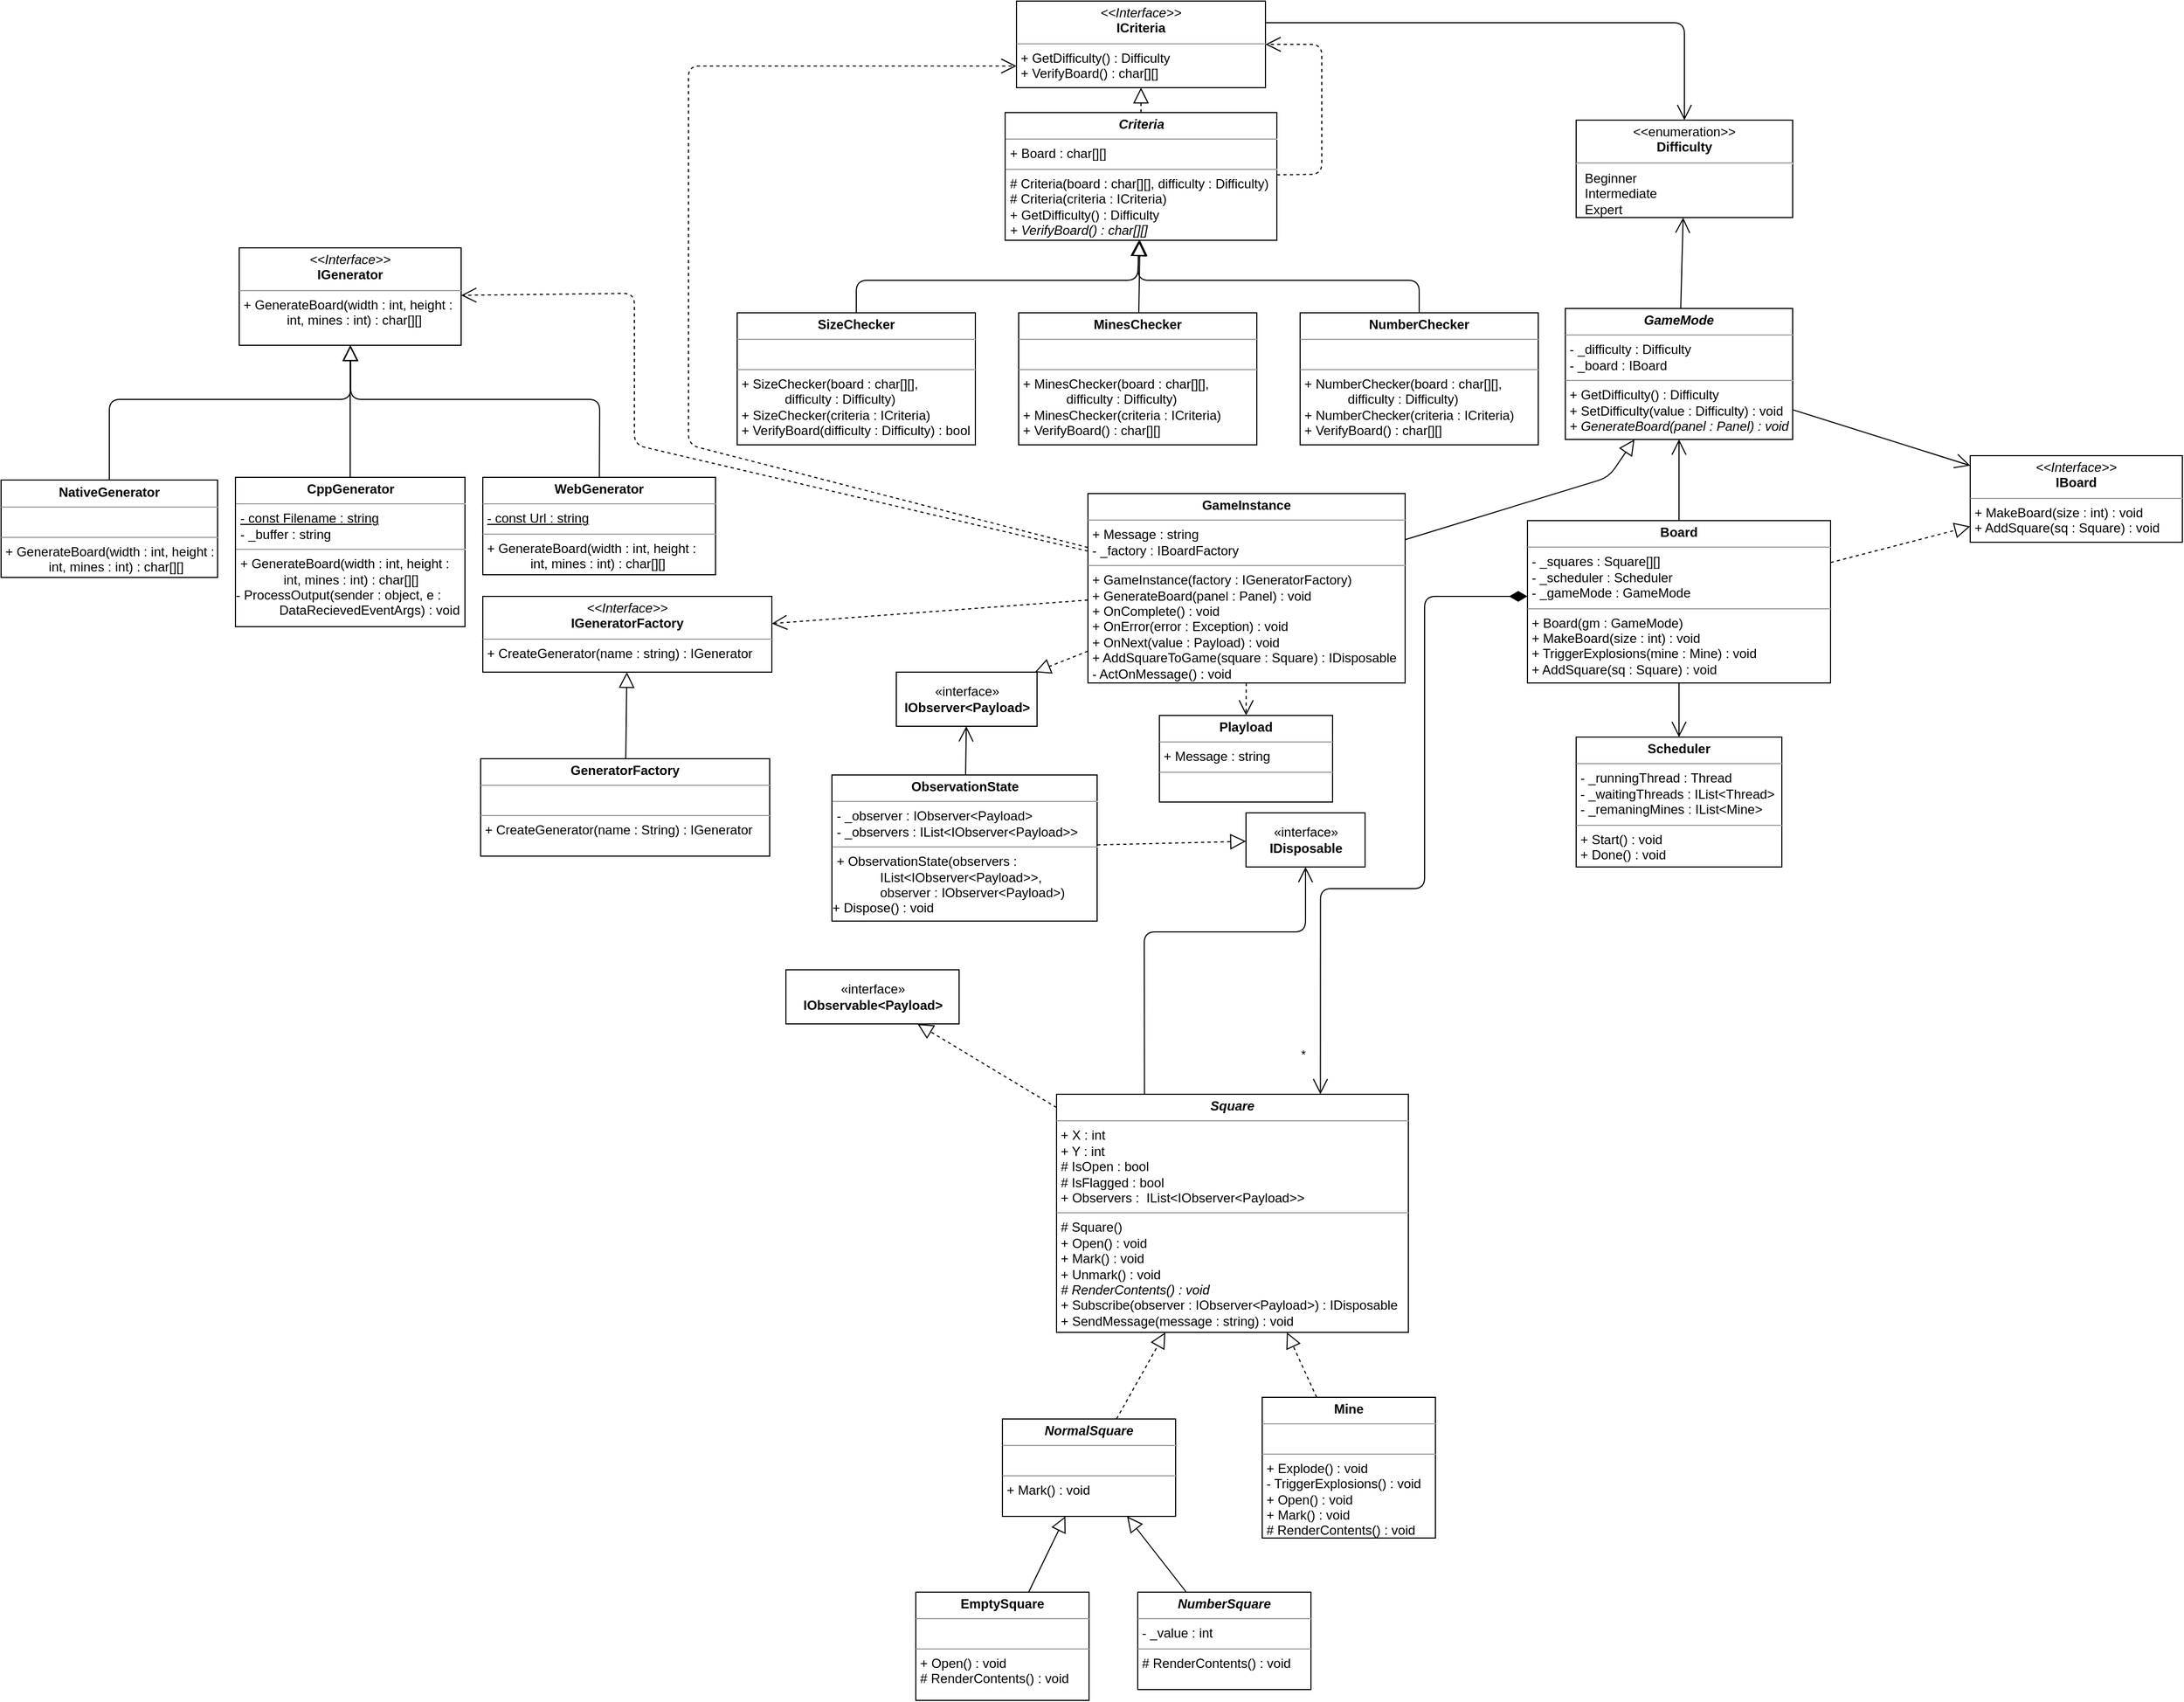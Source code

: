 <mxfile version="10.6.3" type="device"><diagram id="pnodZiI6A9-rPGKO3RXd" name="Page-1"><mxGraphModel dx="1860" dy="1650" grid="1" gridSize="10" guides="1" tooltips="1" connect="1" arrows="1" fold="1" page="1" pageScale="1" pageWidth="850" pageHeight="1100" math="0" shadow="0"><root><mxCell id="0"/><mxCell id="1" parent="0"/><mxCell id="dl6-OlrVoj3H5_6Asgak-1" value="&lt;p style=&quot;margin: 0px ; margin-top: 4px ; text-align: center&quot;&gt;&lt;b&gt;&lt;i&gt;NormalSquare&lt;/i&gt;&lt;/b&gt;&lt;/p&gt;&lt;hr size=&quot;1&quot;&gt;&lt;p style=&quot;margin: 0px ; margin-left: 4px&quot;&gt;&lt;br&gt;&lt;/p&gt;&lt;hr size=&quot;1&quot;&gt;&lt;p style=&quot;margin: 0px ; margin-left: 4px&quot;&gt;+ Mark() : void&lt;/p&gt;" style="verticalAlign=top;align=left;overflow=fill;fontSize=12;fontFamily=Helvetica;html=1;" parent="1" vertex="1"><mxGeometry x="90" y="520" width="160" height="90" as="geometry"/></mxCell><mxCell id="dl6-OlrVoj3H5_6Asgak-4" value="&lt;p style=&quot;margin: 0px ; margin-top: 4px ; text-align: center&quot;&gt;&lt;b&gt;Mine&lt;/b&gt;&lt;/p&gt;&lt;hr size=&quot;1&quot;&gt;&lt;p style=&quot;margin: 0px ; margin-left: 4px&quot;&gt;&lt;br&gt;&lt;/p&gt;&lt;hr size=&quot;1&quot;&gt;&lt;p style=&quot;margin: 0px ; margin-left: 4px&quot;&gt;+ Explode() : void&lt;/p&gt;&lt;p style=&quot;margin: 0px ; margin-left: 4px&quot;&gt;- TriggerExplosions() : void&lt;/p&gt;&lt;p style=&quot;margin: 0px ; margin-left: 4px&quot;&gt;+ Open() : void&lt;/p&gt;&lt;p style=&quot;margin: 0px ; margin-left: 4px&quot;&gt;+ Mark() : void&lt;/p&gt;&lt;p style=&quot;margin: 0px ; margin-left: 4px&quot;&gt;# RenderContents() : void&lt;/p&gt;" style="verticalAlign=top;align=left;overflow=fill;fontSize=12;fontFamily=Helvetica;html=1;" parent="1" vertex="1"><mxGeometry x="330" y="500" width="160" height="130" as="geometry"/></mxCell><mxCell id="dl6-OlrVoj3H5_6Asgak-5" value="&lt;p style=&quot;margin: 0px ; margin-top: 4px ; text-align: center&quot;&gt;&lt;b&gt;EmptySquare&lt;/b&gt;&lt;/p&gt;&lt;hr size=&quot;1&quot;&gt;&lt;p style=&quot;margin: 0px ; margin-left: 4px&quot;&gt;&lt;br&gt;&lt;/p&gt;&lt;hr size=&quot;1&quot;&gt;&lt;p style=&quot;margin: 0px ; margin-left: 4px&quot;&gt;+ Open() : void&lt;/p&gt;&lt;p style=&quot;margin: 0px ; margin-left: 4px&quot;&gt;# RenderContents() : void&lt;br&gt;&lt;/p&gt;" style="verticalAlign=top;align=left;overflow=fill;fontSize=12;fontFamily=Helvetica;html=1;" parent="1" vertex="1"><mxGeometry x="10" y="680" width="160" height="100" as="geometry"/></mxCell><mxCell id="dl6-OlrVoj3H5_6Asgak-6" value="&lt;p style=&quot;margin: 0px ; margin-top: 4px ; text-align: center&quot;&gt;&lt;b&gt;&lt;i&gt;NumberSquare&lt;/i&gt;&lt;/b&gt;&lt;/p&gt;&lt;hr size=&quot;1&quot;&gt;&lt;p style=&quot;margin: 0px ; margin-left: 4px&quot;&gt;- _value : int&lt;/p&gt;&lt;hr size=&quot;1&quot;&gt;&lt;p style=&quot;margin: 0px ; margin-left: 4px&quot;&gt;# RenderContents() : void&lt;/p&gt;" style="verticalAlign=top;align=left;overflow=fill;fontSize=12;fontFamily=Helvetica;html=1;" parent="1" vertex="1"><mxGeometry x="215" y="680" width="160" height="90" as="geometry"/></mxCell><mxCell id="dl6-OlrVoj3H5_6Asgak-30" value="" style="endArrow=block;dashed=1;endFill=0;endSize=12;html=1;" parent="1" source="dl6-OlrVoj3H5_6Asgak-1" target="Zj_N1UgXmJXCf1v0Lo5h-10" edge="1"><mxGeometry width="160" relative="1" as="geometry"><mxPoint x="150" y="340" as="sourcePoint"/><mxPoint x="269.265" y="310" as="targetPoint"/></mxGeometry></mxCell><mxCell id="dl6-OlrVoj3H5_6Asgak-32" value="" style="endArrow=block;dashed=1;endFill=0;endSize=12;html=1;" parent="1" source="dl6-OlrVoj3H5_6Asgak-4" target="Zj_N1UgXmJXCf1v0Lo5h-10" edge="1"><mxGeometry width="160" relative="1" as="geometry"><mxPoint x="590" y="330" as="sourcePoint"/><mxPoint x="321.833" y="310" as="targetPoint"/></mxGeometry></mxCell><mxCell id="dl6-OlrVoj3H5_6Asgak-33" value="" style="edgeStyle=none;html=1;endSize=12;endArrow=block;endFill=0;" parent="1" source="dl6-OlrVoj3H5_6Asgak-5" target="dl6-OlrVoj3H5_6Asgak-1" edge="1"><mxGeometry width="160" relative="1" as="geometry"><mxPoint x="110" y="640" as="sourcePoint"/><mxPoint x="270" y="640" as="targetPoint"/></mxGeometry></mxCell><mxCell id="dl6-OlrVoj3H5_6Asgak-34" value="" style="edgeStyle=none;html=1;endSize=12;endArrow=block;endFill=0;" parent="1" source="dl6-OlrVoj3H5_6Asgak-6" target="dl6-OlrVoj3H5_6Asgak-1" edge="1"><mxGeometry width="160" relative="1" as="geometry"><mxPoint x="360" y="630" as="sourcePoint"/><mxPoint x="520" y="630" as="targetPoint"/></mxGeometry></mxCell><mxCell id="dl6-OlrVoj3H5_6Asgak-48" value="&lt;p style=&quot;margin: 0px ; margin-top: 4px ; text-align: center&quot;&gt;&lt;b&gt;Board&lt;/b&gt;&lt;/p&gt;&lt;hr size=&quot;1&quot;&gt;&lt;p style=&quot;margin: 0px ; margin-left: 4px&quot;&gt;- _squares : Square[][]&lt;/p&gt;&lt;p style=&quot;margin: 0px ; margin-left: 4px&quot;&gt;- _scheduler : Scheduler&lt;/p&gt;&lt;p style=&quot;margin: 0px ; margin-left: 4px&quot;&gt;- _gameMode : GameMode&lt;/p&gt;&lt;hr size=&quot;1&quot;&gt;&lt;p style=&quot;margin: 0px ; margin-left: 4px&quot;&gt;+ Board(gm : GameMode)&lt;/p&gt;&lt;p style=&quot;margin: 0px ; margin-left: 4px&quot;&gt;+ MakeBoard(size : int) : void&lt;/p&gt;&lt;p style=&quot;margin: 0px ; margin-left: 4px&quot;&gt;+ TriggerExplosions(mine : Mine) : void&lt;/p&gt;&lt;p style=&quot;margin: 0px ; margin-left: 4px&quot;&gt;+ AddSquare(sq : Square) : void&lt;/p&gt;" style="verticalAlign=top;align=left;overflow=fill;fontSize=12;fontFamily=Helvetica;html=1;" parent="1" vertex="1"><mxGeometry x="575" y="-310" width="280" height="150" as="geometry"/></mxCell><mxCell id="dl6-OlrVoj3H5_6Asgak-49" value="*" style="endArrow=open;html=1;endSize=12;startArrow=diamondThin;startSize=14;startFill=1;edgeStyle=orthogonalEdgeStyle;align=left;verticalAlign=bottom;entryX=0.75;entryY=0;entryDx=0;entryDy=0;" parent="1" source="dl6-OlrVoj3H5_6Asgak-48" target="Zj_N1UgXmJXCf1v0Lo5h-10" edge="1"><mxGeometry x="0.915" y="-20" relative="1" as="geometry"><mxPoint x="350" y="-260" as="sourcePoint"/><mxPoint x="560" y="-120" as="targetPoint"/><mxPoint as="offset"/><Array as="points"><mxPoint x="480" y="-240"/><mxPoint x="480" y="30"/><mxPoint x="384" y="30"/></Array></mxGeometry></mxCell><mxCell id="Zj_N1UgXmJXCf1v0Lo5h-3" value="&lt;p style=&quot;margin: 0px ; margin-top: 4px ; text-align: center&quot;&gt;&lt;b&gt;GameInstance&lt;/b&gt;&lt;/p&gt;&lt;hr size=&quot;1&quot;&gt;&lt;p style=&quot;margin: 0px ; margin-left: 4px&quot;&gt;+ Message : string&lt;/p&gt;&lt;p style=&quot;margin: 0px ; margin-left: 4px&quot;&gt;- _factory : IBoardFactory&lt;/p&gt;&lt;hr size=&quot;1&quot;&gt;&lt;p style=&quot;margin: 0px ; margin-left: 4px&quot;&gt;+ GameInstance(factory : IGeneratorFactory)&lt;/p&gt;&lt;p style=&quot;margin: 0px ; margin-left: 4px&quot;&gt;+ GenerateBoard(panel : Panel) : void&lt;/p&gt;&lt;p style=&quot;margin: 0px ; margin-left: 4px&quot;&gt;+ OnComplete() : void&lt;/p&gt;&lt;p style=&quot;margin: 0px ; margin-left: 4px&quot;&gt;+ OnError(error : Exception) : void&lt;/p&gt;&lt;p style=&quot;margin: 0px ; margin-left: 4px&quot;&gt;+ OnNext(value : Payload) : void&lt;/p&gt;&lt;p style=&quot;margin: 0px ; margin-left: 4px&quot;&gt;+ AddSquareToGame(square : Square) : IDisposable&lt;/p&gt;&lt;p style=&quot;margin: 0px ; margin-left: 4px&quot;&gt;- ActOnMessage() : void&lt;/p&gt;" style="verticalAlign=top;align=left;overflow=fill;fontSize=12;fontFamily=Helvetica;html=1;" parent="1" vertex="1"><mxGeometry x="169" y="-335" width="293" height="175" as="geometry"/></mxCell><mxCell id="Zj_N1UgXmJXCf1v0Lo5h-4" value="&lt;p style=&quot;margin: 0px ; margin-top: 4px ; text-align: center&quot;&gt;&amp;lt;&amp;lt;enumeration&amp;gt;&amp;gt;&lt;br&gt;&lt;b&gt;Difficulty&lt;/b&gt;&lt;/p&gt;&lt;hr&gt;&lt;p style=&quot;margin: 0px ; margin-left: 8px ; text-align: left&quot;&gt;Beginner&lt;/p&gt;&lt;p style=&quot;margin: 0px ; margin-left: 8px ; text-align: left&quot;&gt;Intermediate&lt;/p&gt;&lt;p style=&quot;margin: 0px ; margin-left: 8px ; text-align: left&quot;&gt;Expert&lt;/p&gt;" style="shape=rect;html=1;overflow=fill;whiteSpace=wrap;" parent="1" vertex="1"><mxGeometry x="620" y="-680" width="200" height="90" as="geometry"/></mxCell><mxCell id="Zj_N1UgXmJXCf1v0Lo5h-10" value="&lt;p style=&quot;margin: 0px ; margin-top: 4px ; text-align: center&quot;&gt;&lt;b&gt;&lt;i&gt;Square&lt;/i&gt;&lt;/b&gt;&lt;/p&gt;&lt;hr size=&quot;1&quot;&gt;&lt;p style=&quot;margin: 0px ; margin-left: 4px&quot;&gt;+ X : int&lt;/p&gt;&lt;p style=&quot;margin: 0px ; margin-left: 4px&quot;&gt;+ Y : int&lt;/p&gt;&lt;p style=&quot;margin: 0px ; margin-left: 4px&quot;&gt;# IsOpen : bool&lt;br&gt;&lt;/p&gt;&lt;p style=&quot;margin: 0px ; margin-left: 4px&quot;&gt;# IsFlagged : bool&lt;/p&gt;&lt;p style=&quot;margin: 0px ; margin-left: 4px&quot;&gt;+ Observers :&amp;nbsp; IList&amp;lt;IObserver&amp;lt;Payload&amp;gt;&amp;gt;&lt;/p&gt;&lt;hr size=&quot;1&quot;&gt;&lt;p style=&quot;margin: 0px ; margin-left: 4px&quot;&gt;# Square()&lt;/p&gt;&lt;p style=&quot;margin: 0px ; margin-left: 4px&quot;&gt;+ Open() : void&lt;/p&gt;&lt;p style=&quot;margin: 0px ; margin-left: 4px&quot;&gt;+ Mark() : void&lt;/p&gt;&lt;p style=&quot;margin: 0px ; margin-left: 4px&quot;&gt;+ Unmark() : void&lt;/p&gt;&lt;p style=&quot;margin: 0px ; margin-left: 4px&quot;&gt;&lt;i&gt;# RenderContents() : void&lt;/i&gt;&lt;/p&gt;&lt;p style=&quot;margin: 0px ; margin-left: 4px&quot;&gt;+ Subscribe(observer : IObserver&amp;lt;Payload&amp;gt;) : IDisposable&lt;/p&gt;&lt;p style=&quot;margin: 0px ; margin-left: 4px&quot;&gt;+ SendMessage(message : string) : void&lt;/p&gt;" style="verticalAlign=top;align=left;overflow=fill;fontSize=12;fontFamily=Helvetica;html=1;" parent="1" vertex="1"><mxGeometry x="140" y="220" width="325" height="220" as="geometry"/></mxCell><mxCell id="Zj_N1UgXmJXCf1v0Lo5h-11" value="&lt;p style=&quot;margin: 0px ; margin-top: 4px ; text-align: center&quot;&gt;&lt;b&gt;&lt;i&gt;GameMode&lt;/i&gt;&lt;/b&gt;&lt;/p&gt;&lt;hr size=&quot;1&quot;&gt;&lt;p style=&quot;margin: 0px ; margin-left: 4px&quot;&gt;- _difficulty : Difficulty&lt;/p&gt;&lt;p style=&quot;margin: 0px ; margin-left: 4px&quot;&gt;- _board : IBoard&lt;/p&gt;&lt;hr size=&quot;1&quot;&gt;&lt;p style=&quot;margin: 0px ; margin-left: 4px&quot;&gt;+ GetDifficulty() : Difficulty&lt;/p&gt;&lt;p style=&quot;margin: 0px ; margin-left: 4px&quot;&gt;+ SetDifficulty(value : Difficulty) : void&lt;/p&gt;&lt;p style=&quot;margin: 0px ; margin-left: 4px&quot;&gt;&lt;i&gt;+ GenerateBoard(panel : Panel) : void&lt;/i&gt;&lt;/p&gt;" style="verticalAlign=top;align=left;overflow=fill;fontSize=12;fontFamily=Helvetica;html=1;" parent="1" vertex="1"><mxGeometry x="610" y="-506" width="210" height="121" as="geometry"/></mxCell><mxCell id="Zj_N1UgXmJXCf1v0Lo5h-12" value="" style="endArrow=open;endFill=1;endSize=12;html=1;" parent="1" source="Zj_N1UgXmJXCf1v0Lo5h-11" target="Zj_N1UgXmJXCf1v0Lo5h-13" edge="1"><mxGeometry width="160" relative="1" as="geometry"><mxPoint x="970" y="40" as="sourcePoint"/><mxPoint x="900" y="-400" as="targetPoint"/></mxGeometry></mxCell><mxCell id="Zj_N1UgXmJXCf1v0Lo5h-13" value="&lt;p style=&quot;margin: 0px ; margin-top: 4px ; text-align: center&quot;&gt;&lt;i&gt;&amp;lt;&amp;lt;Interface&amp;gt;&amp;gt;&lt;/i&gt;&lt;br&gt;&lt;b&gt;IBoard&lt;/b&gt;&lt;/p&gt;&lt;hr size=&quot;1&quot;&gt;&lt;p style=&quot;margin: 0px ; margin-left: 4px&quot;&gt;+ MakeBoard(size : int) : void&lt;/p&gt;&lt;p style=&quot;margin: 0px ; margin-left: 4px&quot;&gt;+ AddSquare(sq : Square) : void&lt;br&gt;&lt;/p&gt;" style="verticalAlign=top;align=left;overflow=fill;fontSize=12;fontFamily=Helvetica;html=1;" parent="1" vertex="1"><mxGeometry x="984" y="-370" width="196" height="80" as="geometry"/></mxCell><mxCell id="Zj_N1UgXmJXCf1v0Lo5h-14" value="" style="endArrow=block;dashed=1;endFill=0;endSize=12;html=1;" parent="1" source="dl6-OlrVoj3H5_6Asgak-48" target="Zj_N1UgXmJXCf1v0Lo5h-13" edge="1"><mxGeometry width="160" relative="1" as="geometry"><mxPoint x="670" y="-350" as="sourcePoint"/><mxPoint x="830" y="-350" as="targetPoint"/></mxGeometry></mxCell><mxCell id="Zj_N1UgXmJXCf1v0Lo5h-15" value="" style="endArrow=open;endFill=1;endSize=12;html=1;" parent="1" source="dl6-OlrVoj3H5_6Asgak-48" target="Zj_N1UgXmJXCf1v0Lo5h-11" edge="1"><mxGeometry width="160" relative="1" as="geometry"><mxPoint x="890" y="-350" as="sourcePoint"/><mxPoint x="1050" y="-350" as="targetPoint"/></mxGeometry></mxCell><mxCell id="Zj_N1UgXmJXCf1v0Lo5h-16" value="" style="endArrow=open;endFill=1;endSize=12;html=1;" parent="1" source="Zj_N1UgXmJXCf1v0Lo5h-11" target="Zj_N1UgXmJXCf1v0Lo5h-4" edge="1"><mxGeometry width="160" relative="1" as="geometry"><mxPoint x="260" y="-589.5" as="sourcePoint"/><mxPoint x="420" y="-589.5" as="targetPoint"/></mxGeometry></mxCell><mxCell id="Zj_N1UgXmJXCf1v0Lo5h-17" value="" style="edgeStyle=none;html=1;endSize=12;endArrow=block;endFill=0;" parent="1" source="Zj_N1UgXmJXCf1v0Lo5h-3" target="Zj_N1UgXmJXCf1v0Lo5h-11" edge="1"><mxGeometry width="160" relative="1" as="geometry"><mxPoint x="130" y="-119.5" as="sourcePoint"/><mxPoint x="290" y="-119.5" as="targetPoint"/><Array as="points"><mxPoint x="650" y="-350"/></Array></mxGeometry></mxCell><mxCell id="Zj_N1UgXmJXCf1v0Lo5h-18" value="&lt;p style=&quot;margin: 0px ; margin-top: 4px ; text-align: center&quot;&gt;&lt;b&gt;Playload&lt;/b&gt;&lt;/p&gt;&lt;hr size=&quot;1&quot;&gt;&lt;p style=&quot;margin: 0px ; margin-left: 4px&quot;&gt;+ Message : string&lt;/p&gt;&lt;hr size=&quot;1&quot;&gt;&lt;p style=&quot;margin: 0px ; margin-left: 4px&quot;&gt;&lt;br&gt;&lt;/p&gt;" style="verticalAlign=top;align=left;overflow=fill;fontSize=12;fontFamily=Helvetica;html=1;" parent="1" vertex="1"><mxGeometry x="235" y="-130" width="160" height="80" as="geometry"/></mxCell><mxCell id="Zj_N1UgXmJXCf1v0Lo5h-19" value="«interface»&lt;br&gt;&lt;b&gt;IObservable&amp;lt;Payload&amp;gt;&lt;/b&gt;" style="html=1;" parent="1" vertex="1"><mxGeometry x="-110" y="105" width="160" height="50" as="geometry"/></mxCell><mxCell id="Zj_N1UgXmJXCf1v0Lo5h-22" value="" style="endArrow=block;dashed=1;endFill=0;endSize=12;html=1;" parent="1" source="Zj_N1UgXmJXCf1v0Lo5h-10" target="Zj_N1UgXmJXCf1v0Lo5h-19" edge="1"><mxGeometry width="160" relative="1" as="geometry"><mxPoint x="-60" y="190" as="sourcePoint"/><mxPoint x="100" y="190" as="targetPoint"/></mxGeometry></mxCell><mxCell id="Zj_N1UgXmJXCf1v0Lo5h-23" value="«interface»&lt;br&gt;&lt;b&gt;IObserver&amp;lt;Payload&amp;gt;&lt;/b&gt;" style="html=1;" parent="1" vertex="1"><mxGeometry x="-8" y="-170" width="130" height="50" as="geometry"/></mxCell><mxCell id="Zj_N1UgXmJXCf1v0Lo5h-24" value="" style="endArrow=block;dashed=1;endFill=0;endSize=12;html=1;" parent="1" source="Zj_N1UgXmJXCf1v0Lo5h-3" target="Zj_N1UgXmJXCf1v0Lo5h-23" edge="1"><mxGeometry width="160" relative="1" as="geometry"><mxPoint x="290" y="-140" as="sourcePoint"/><mxPoint x="200" y="-254.5" as="targetPoint"/></mxGeometry></mxCell><mxCell id="Zj_N1UgXmJXCf1v0Lo5h-25" value="Use" style="endArrow=open;endSize=12;dashed=1;html=1;textOpacity=0;" parent="1" source="Zj_N1UgXmJXCf1v0Lo5h-3" target="Zj_N1UgXmJXCf1v0Lo5h-18" edge="1"><mxGeometry width="160" relative="1" as="geometry"><mxPoint x="180" y="-120" as="sourcePoint"/><mxPoint x="340" y="-120" as="targetPoint"/><Array as="points"/></mxGeometry></mxCell><mxCell id="Zj_N1UgXmJXCf1v0Lo5h-26" value="«interface»&lt;br&gt;&lt;b&gt;IDisposable&lt;/b&gt;" style="html=1;" parent="1" vertex="1"><mxGeometry x="315" y="-40" width="110" height="50" as="geometry"/></mxCell><mxCell id="Zj_N1UgXmJXCf1v0Lo5h-27" value="&lt;p style=&quot;margin: 0px ; margin-top: 4px ; text-align: center&quot;&gt;&lt;b&gt;ObservationState&lt;/b&gt;&lt;/p&gt;&lt;hr size=&quot;1&quot;&gt;&lt;p style=&quot;margin: 0px ; margin-left: 4px&quot;&gt;- _observer : IObserver&amp;lt;Payload&amp;gt;&lt;/p&gt;&lt;p style=&quot;margin: 0px ; margin-left: 4px&quot;&gt;- _observers : IList&amp;lt;IObserver&amp;lt;Payload&amp;gt;&amp;gt;&lt;/p&gt;&lt;hr size=&quot;1&quot;&gt;&lt;p style=&quot;margin: 0px ; margin-left: 4px&quot;&gt;+ ObservationState(observers :&amp;nbsp;&lt;/p&gt;&lt;blockquote style=&quot;margin: 0 0 0 40px ; border: none ; padding: 0px&quot;&gt;&lt;p style=&quot;margin: 0px ; margin-left: 4px&quot;&gt;IList&amp;lt;IObserver&amp;lt;Payload&amp;gt;&amp;gt;,&amp;nbsp;&lt;/p&gt;&lt;p style=&quot;margin: 0px ; margin-left: 4px&quot;&gt;observer : IObserver&amp;lt;Payload&amp;gt;)&lt;/p&gt;&lt;/blockquote&gt;+ Dispose() : void&lt;br&gt;" style="verticalAlign=top;align=left;overflow=fill;fontSize=12;fontFamily=Helvetica;html=1;" parent="1" vertex="1"><mxGeometry x="-67.5" y="-75" width="245" height="135" as="geometry"/></mxCell><mxCell id="Zj_N1UgXmJXCf1v0Lo5h-28" value="" style="endArrow=block;dashed=1;endFill=0;endSize=12;html=1;" parent="1" source="Zj_N1UgXmJXCf1v0Lo5h-27" target="Zj_N1UgXmJXCf1v0Lo5h-26" edge="1"><mxGeometry width="160" relative="1" as="geometry"><mxPoint x="220" y="30" as="sourcePoint"/><mxPoint x="380" y="30" as="targetPoint"/></mxGeometry></mxCell><mxCell id="Zj_N1UgXmJXCf1v0Lo5h-30" value="" style="endArrow=open;endFill=1;endSize=12;html=1;" parent="1" source="Zj_N1UgXmJXCf1v0Lo5h-27" target="Zj_N1UgXmJXCf1v0Lo5h-23" edge="1"><mxGeometry width="160" relative="1" as="geometry"><mxPoint x="40" y="-150" as="sourcePoint"/><mxPoint x="200" y="-150" as="targetPoint"/></mxGeometry></mxCell><mxCell id="Zj_N1UgXmJXCf1v0Lo5h-32" value="&lt;p style=&quot;margin: 0px ; margin-top: 4px ; text-align: center&quot;&gt;&lt;b&gt;Scheduler&lt;/b&gt;&lt;/p&gt;&lt;hr size=&quot;1&quot;&gt;&lt;p style=&quot;margin: 0px ; margin-left: 4px&quot;&gt;- _runningThread : Thread&lt;/p&gt;&lt;p style=&quot;margin: 0px ; margin-left: 4px&quot;&gt;- _waitingThreads : IList&amp;lt;Thread&amp;gt;&lt;/p&gt;&lt;p style=&quot;margin: 0px ; margin-left: 4px&quot;&gt;- _remaningMines : IList&amp;lt;Mine&amp;gt;&lt;/p&gt;&lt;hr size=&quot;1&quot;&gt;&lt;p style=&quot;margin: 0px ; margin-left: 4px&quot;&gt;+ Start() : void&lt;/p&gt;&lt;p style=&quot;margin: 0px ; margin-left: 4px&quot;&gt;+ Done() : void&lt;/p&gt;" style="verticalAlign=top;align=left;overflow=fill;fontSize=12;fontFamily=Helvetica;html=1;" parent="1" vertex="1"><mxGeometry x="620" y="-110" width="190" height="120" as="geometry"/></mxCell><mxCell id="Zj_N1UgXmJXCf1v0Lo5h-36" value="" style="endArrow=open;endFill=1;endSize=12;html=1;" parent="1" source="dl6-OlrVoj3H5_6Asgak-48" target="Zj_N1UgXmJXCf1v0Lo5h-32" edge="1"><mxGeometry width="160" relative="1" as="geometry"><mxPoint x="740" y="-110" as="sourcePoint"/><mxPoint x="900" y="-110" as="targetPoint"/></mxGeometry></mxCell><mxCell id="hIwjcrPn_m_a7-lA1DSF-1" value="" style="endArrow=open;endFill=1;endSize=12;html=1;exitX=0.25;exitY=0;exitDx=0;exitDy=0;" parent="1" source="Zj_N1UgXmJXCf1v0Lo5h-10" target="Zj_N1UgXmJXCf1v0Lo5h-26" edge="1"><mxGeometry width="160" relative="1" as="geometry"><mxPoint x="200" y="190" as="sourcePoint"/><mxPoint x="340" y="90" as="targetPoint"/><Array as="points"><mxPoint x="221" y="70"/><mxPoint x="370" y="70"/></Array></mxGeometry></mxCell><mxCell id="0U5L65BVeezEL8dCvUQB-1" value="&lt;p style=&quot;margin: 0px ; margin-top: 4px ; text-align: center&quot;&gt;&lt;i&gt;&amp;lt;&amp;lt;Interface&amp;gt;&amp;gt;&lt;/i&gt;&lt;br&gt;&lt;b&gt;IGenerator&lt;/b&gt;&lt;/p&gt;&lt;hr size=&quot;1&quot;&gt;&lt;p style=&quot;margin: 0px ; margin-left: 4px&quot;&gt;+ GenerateBoard(width : int, height :&amp;nbsp;&lt;/p&gt;&lt;blockquote style=&quot;margin: 0 0 0 40px ; border: none ; padding: 0px&quot;&gt;&lt;p style=&quot;margin: 0px ; margin-left: 4px&quot;&gt;int,&amp;nbsp;&lt;span&gt;mines : int) : char[][]&lt;/span&gt;&lt;/p&gt;&lt;/blockquote&gt;" style="verticalAlign=top;align=left;overflow=fill;fontSize=12;fontFamily=Helvetica;html=1;" vertex="1" parent="1"><mxGeometry x="-615" y="-562" width="205" height="90" as="geometry"/></mxCell><mxCell id="0U5L65BVeezEL8dCvUQB-2" value="&lt;p style=&quot;margin: 0px ; margin-top: 4px ; text-align: center&quot;&gt;&lt;i&gt;&amp;lt;&amp;lt;Interface&amp;gt;&amp;gt;&lt;/i&gt;&lt;br&gt;&lt;b&gt;IGeneratorFactory&lt;/b&gt;&lt;/p&gt;&lt;hr size=&quot;1&quot;&gt;&lt;p style=&quot;margin: 0px ; margin-left: 4px&quot;&gt;+ CreateGenerator(name : string) : IGenerator&lt;/p&gt;" style="verticalAlign=top;align=left;overflow=fill;fontSize=12;fontFamily=Helvetica;html=1;" vertex="1" parent="1"><mxGeometry x="-390" y="-240" width="267" height="70" as="geometry"/></mxCell><mxCell id="0U5L65BVeezEL8dCvUQB-3" value="Use" style="endArrow=open;endSize=12;dashed=1;html=1;textOpacity=0;" edge="1" parent="1" source="Zj_N1UgXmJXCf1v0Lo5h-3" target="0U5L65BVeezEL8dCvUQB-2"><mxGeometry width="160" relative="1" as="geometry"><mxPoint x="40" y="-540" as="sourcePoint"/><mxPoint x="200" y="-540" as="targetPoint"/></mxGeometry></mxCell><mxCell id="0U5L65BVeezEL8dCvUQB-4" value="Use" style="endArrow=open;endSize=12;dashed=1;html=1;textOpacity=0;" edge="1" parent="1" source="Zj_N1UgXmJXCf1v0Lo5h-3" target="0U5L65BVeezEL8dCvUQB-1"><mxGeometry width="160" relative="1" as="geometry"><mxPoint x="-40" y="-400" as="sourcePoint"/><mxPoint x="120" y="-400" as="targetPoint"/><Array as="points"><mxPoint x="-250" y="-380"/><mxPoint x="-250" y="-520"/></Array></mxGeometry></mxCell><mxCell id="0U5L65BVeezEL8dCvUQB-5" value="&lt;p style=&quot;margin: 0px ; margin-top: 4px ; text-align: center&quot;&gt;&lt;b&gt;GeneratorFactory&lt;/b&gt;&lt;/p&gt;&lt;hr size=&quot;1&quot;&gt;&lt;p style=&quot;margin: 0px ; margin-left: 4px&quot;&gt;&lt;br&gt;&lt;/p&gt;&lt;hr size=&quot;1&quot;&gt;&lt;p style=&quot;margin: 0px ; margin-left: 4px&quot;&gt;+ CreateGenerator(name : String) : IGenerator&lt;br&gt;&lt;/p&gt;" style="verticalAlign=top;align=left;overflow=fill;fontSize=12;fontFamily=Helvetica;html=1;" vertex="1" parent="1"><mxGeometry x="-392" y="-90" width="267" height="90" as="geometry"/></mxCell><mxCell id="0U5L65BVeezEL8dCvUQB-6" value="" style="edgeStyle=none;html=1;endSize=12;endArrow=block;endFill=0;" edge="1" parent="1" source="0U5L65BVeezEL8dCvUQB-5" target="0U5L65BVeezEL8dCvUQB-2"><mxGeometry width="160" relative="1" as="geometry"><mxPoint x="-380" y="-400" as="sourcePoint"/><mxPoint x="-220" y="-400" as="targetPoint"/></mxGeometry></mxCell><mxCell id="0U5L65BVeezEL8dCvUQB-7" value="&lt;p style=&quot;margin: 0px ; margin-top: 4px ; text-align: center&quot;&gt;&lt;b&gt;NativeGenerator&lt;/b&gt;&lt;/p&gt;&lt;hr size=&quot;1&quot;&gt;&lt;p style=&quot;margin: 0px ; margin-left: 4px&quot;&gt;&lt;br&gt;&lt;/p&gt;&lt;hr size=&quot;1&quot;&gt;&lt;p style=&quot;margin: 0px ; margin-left: 4px&quot;&gt;+ GenerateBoard(width : int, height :&amp;nbsp;&lt;/p&gt;&lt;blockquote style=&quot;margin: 0 0 0 40px ; border: none ; padding: 0px&quot;&gt;&lt;p style=&quot;margin: 0px ; margin-left: 4px&quot;&gt;int, mines : int) : char[][]&lt;/p&gt;&lt;/blockquote&gt;" style="verticalAlign=top;align=left;overflow=fill;fontSize=12;fontFamily=Helvetica;html=1;" vertex="1" parent="1"><mxGeometry x="-835" y="-347.5" width="200" height="90" as="geometry"/></mxCell><mxCell id="0U5L65BVeezEL8dCvUQB-8" value="&lt;p style=&quot;margin: 0px ; margin-top: 4px ; text-align: center&quot;&gt;&lt;b&gt;CppGenerator&lt;/b&gt;&lt;/p&gt;&lt;hr size=&quot;1&quot;&gt;&lt;p style=&quot;margin: 0px ; margin-left: 4px&quot;&gt;&lt;u&gt;- const Filename : string&lt;/u&gt;&lt;/p&gt;&lt;p style=&quot;margin: 0px ; margin-left: 4px&quot;&gt;- _buffer : string&lt;/p&gt;&lt;hr size=&quot;1&quot;&gt;&lt;p style=&quot;margin: 0px ; margin-left: 4px&quot;&gt;&lt;span&gt;+ GenerateBoard(width : int, height :&lt;/span&gt;&lt;br&gt;&lt;/p&gt;&lt;p style=&quot;margin: 0px ; margin-left: 4px&quot;&gt;&lt;/p&gt;&lt;blockquote style=&quot;margin: 0 0 0 40px ; border: none ; padding: 0px&quot;&gt;&lt;p style=&quot;margin: 0px ; margin-left: 4px&quot;&gt;int, mines : int) : char[][]&lt;/p&gt;&lt;/blockquote&gt;- ProcessOutput(sender : object,&amp;nbsp;&lt;span&gt;e : &lt;br&gt;&lt;/span&gt;&lt;blockquote style=&quot;margin: 0 0 0 40px ; border: none ; padding: 0px&quot;&gt;&lt;span&gt;DataRecievedEventArgs) : void&lt;/span&gt;&lt;/blockquote&gt;&lt;p&gt;&lt;/p&gt;" style="verticalAlign=top;align=left;overflow=fill;fontSize=12;fontFamily=Helvetica;html=1;" vertex="1" parent="1"><mxGeometry x="-618.5" y="-350" width="212" height="138" as="geometry"/></mxCell><mxCell id="0U5L65BVeezEL8dCvUQB-9" value="&lt;p style=&quot;margin: 0px ; margin-top: 4px ; text-align: center&quot;&gt;&lt;b&gt;WebGenerator&lt;/b&gt;&lt;/p&gt;&lt;hr size=&quot;1&quot;&gt;&lt;p style=&quot;margin: 0px ; margin-left: 4px&quot;&gt;&lt;u&gt;- const Url : string&lt;/u&gt;&lt;/p&gt;&lt;hr size=&quot;1&quot;&gt;&lt;p style=&quot;margin: 0px ; margin-left: 4px&quot;&gt;&lt;span&gt;+ GenerateBoard(width : int, height :&lt;/span&gt;&lt;br&gt;&lt;/p&gt;&lt;p style=&quot;margin: 0px ; margin-left: 4px&quot;&gt;&lt;/p&gt;&lt;blockquote style=&quot;margin: 0 0 0 40px ; border: none ; padding: 0px&quot;&gt;&lt;p style=&quot;margin: 0px ; margin-left: 4px&quot;&gt;int, mines : int) : char[][]&lt;/p&gt;&lt;/blockquote&gt;&lt;p&gt;&lt;/p&gt;" style="verticalAlign=top;align=left;overflow=fill;fontSize=12;fontFamily=Helvetica;html=1;" vertex="1" parent="1"><mxGeometry x="-390" y="-350" width="215" height="90" as="geometry"/></mxCell><mxCell id="0U5L65BVeezEL8dCvUQB-10" value="" style="edgeStyle=none;html=1;endSize=12;endArrow=block;endFill=0;" edge="1" parent="1" source="0U5L65BVeezEL8dCvUQB-7" target="0U5L65BVeezEL8dCvUQB-1"><mxGeometry width="160" relative="1" as="geometry"><mxPoint x="-645" y="-432" as="sourcePoint"/><mxPoint x="-485" y="-432" as="targetPoint"/><Array as="points"><mxPoint x="-735" y="-422"/><mxPoint x="-512" y="-422"/></Array></mxGeometry></mxCell><mxCell id="0U5L65BVeezEL8dCvUQB-11" value="" style="edgeStyle=none;html=1;endSize=12;endArrow=block;endFill=0;" edge="1" parent="1" source="0U5L65BVeezEL8dCvUQB-9" target="0U5L65BVeezEL8dCvUQB-1"><mxGeometry width="160" relative="1" as="geometry"><mxPoint x="-445" y="-442" as="sourcePoint"/><mxPoint x="-285" y="-442" as="targetPoint"/><Array as="points"><mxPoint x="-282" y="-422"/><mxPoint x="-512" y="-422"/></Array></mxGeometry></mxCell><mxCell id="0U5L65BVeezEL8dCvUQB-12" value="" style="edgeStyle=none;html=1;endSize=12;endArrow=block;endFill=0;" edge="1" parent="1" source="0U5L65BVeezEL8dCvUQB-8" target="0U5L65BVeezEL8dCvUQB-1"><mxGeometry width="160" relative="1" as="geometry"><mxPoint x="-505" y="-402" as="sourcePoint"/><mxPoint x="-345" y="-402" as="targetPoint"/></mxGeometry></mxCell><mxCell id="0U5L65BVeezEL8dCvUQB-13" value="&lt;p style=&quot;margin: 0px ; margin-top: 4px ; text-align: center&quot;&gt;&lt;i&gt;&amp;lt;&amp;lt;Interface&amp;gt;&amp;gt;&lt;/i&gt;&lt;br&gt;&lt;b&gt;ICriteria&lt;/b&gt;&lt;/p&gt;&lt;hr size=&quot;1&quot;&gt;&lt;p style=&quot;margin: 0px ; margin-left: 4px&quot;&gt;+ GetDifficulty() : Difficulty&lt;/p&gt;&lt;p style=&quot;margin: 0px ; margin-left: 4px&quot;&gt;+ VerifyBoard() : char[][]&lt;/p&gt;" style="verticalAlign=top;align=left;overflow=fill;fontSize=12;fontFamily=Helvetica;html=1;" vertex="1" parent="1"><mxGeometry x="103" y="-790" width="230" height="80" as="geometry"/></mxCell><mxCell id="0U5L65BVeezEL8dCvUQB-14" value="&lt;p style=&quot;margin: 0px ; margin-top: 4px ; text-align: center&quot;&gt;&lt;b&gt;&lt;i&gt;Criteria&lt;/i&gt;&lt;/b&gt;&lt;/p&gt;&lt;hr size=&quot;1&quot;&gt;&lt;p style=&quot;margin: 0px ; margin-left: 4px&quot;&gt;+ Board : char[][]&lt;/p&gt;&lt;hr size=&quot;1&quot;&gt;&lt;p style=&quot;margin: 0px ; margin-left: 4px&quot;&gt;# Criteria(board : char[][], difficulty : Difficulty)&lt;/p&gt;&lt;p style=&quot;margin: 0px ; margin-left: 4px&quot;&gt;# Criteria(criteria : ICriteria)&lt;/p&gt;&lt;p style=&quot;margin: 0px ; margin-left: 4px&quot;&gt;+ GetDifficulty() : Difficulty&lt;/p&gt;&lt;p style=&quot;margin: 0px ; margin-left: 4px&quot;&gt;&lt;i&gt;+ VerifyBoard() : char[][]&lt;/i&gt;&lt;/p&gt;" style="verticalAlign=top;align=left;overflow=fill;fontSize=12;fontFamily=Helvetica;html=1;" vertex="1" parent="1"><mxGeometry x="92.5" y="-687" width="251" height="118" as="geometry"/></mxCell><mxCell id="0U5L65BVeezEL8dCvUQB-15" value="" style="endArrow=block;dashed=1;endFill=0;endSize=12;html=1;" edge="1" parent="1" source="0U5L65BVeezEL8dCvUQB-14" target="0U5L65BVeezEL8dCvUQB-13"><mxGeometry width="160" relative="1" as="geometry"><mxPoint x="310" y="-669.5" as="sourcePoint"/><mxPoint x="470" y="-669.5" as="targetPoint"/></mxGeometry></mxCell><mxCell id="0U5L65BVeezEL8dCvUQB-16" value="&lt;p style=&quot;margin: 0px ; margin-top: 4px ; text-align: center&quot;&gt;&lt;b&gt;SizeChecker&lt;/b&gt;&lt;/p&gt;&lt;hr size=&quot;1&quot;&gt;&lt;p style=&quot;margin: 0px ; margin-left: 4px&quot;&gt;&lt;br&gt;&lt;/p&gt;&lt;hr size=&quot;1&quot;&gt;&lt;p style=&quot;margin: 0px ; margin-left: 4px&quot;&gt;+ SizeChecker(board : char[][],&amp;nbsp;&lt;/p&gt;&lt;blockquote style=&quot;margin: 0 0 0 40px ; border: none ; padding: 0px&quot;&gt;&lt;p style=&quot;margin: 0px ; margin-left: 4px&quot;&gt;difficulty : Difficulty)&lt;/p&gt;&lt;/blockquote&gt;&lt;p style=&quot;margin: 0px ; margin-left: 4px&quot;&gt;+ SizeChecker(criteria : ICriteria)&lt;/p&gt;&lt;p style=&quot;margin: 0px ; margin-left: 4px&quot;&gt;+ VerifyBoard(difficulty : Difficulty) : bool&lt;br&gt;&lt;/p&gt;" style="verticalAlign=top;align=left;overflow=fill;fontSize=12;fontFamily=Helvetica;html=1;" vertex="1" parent="1"><mxGeometry x="-155" y="-502" width="220" height="122" as="geometry"/></mxCell><mxCell id="0U5L65BVeezEL8dCvUQB-17" value="&lt;p style=&quot;margin: 0px ; margin-top: 4px ; text-align: center&quot;&gt;&lt;b&gt;MinesChecker&lt;/b&gt;&lt;/p&gt;&lt;hr size=&quot;1&quot;&gt;&lt;p style=&quot;margin: 0px ; margin-left: 4px&quot;&gt;&lt;br&gt;&lt;/p&gt;&lt;hr size=&quot;1&quot;&gt;&lt;p style=&quot;margin: 0px ; margin-left: 4px&quot;&gt;+ MinesChecker(board : char[][],&lt;/p&gt;&lt;blockquote style=&quot;margin: 0 0 0 40px ; border: none ; padding: 0px&quot;&gt;&lt;p style=&quot;margin: 0px ; margin-left: 4px&quot;&gt;difficulty : Difficulty)&lt;/p&gt;&lt;/blockquote&gt;&lt;p style=&quot;margin: 0px ; margin-left: 4px&quot;&gt;+ MinesChecker(criteria : ICriteria)&lt;/p&gt;&lt;p style=&quot;margin: 0px ; margin-left: 4px&quot;&gt;+ VerifyBoard() : char[][]&lt;br&gt;&lt;/p&gt;" style="verticalAlign=top;align=left;overflow=fill;fontSize=12;fontFamily=Helvetica;html=1;" vertex="1" parent="1"><mxGeometry x="105" y="-502" width="220" height="122" as="geometry"/></mxCell><mxCell id="0U5L65BVeezEL8dCvUQB-18" value="&lt;p style=&quot;margin: 0px ; margin-top: 4px ; text-align: center&quot;&gt;&lt;b&gt;NumberChecker&lt;/b&gt;&lt;/p&gt;&lt;hr size=&quot;1&quot;&gt;&lt;p style=&quot;margin: 0px ; margin-left: 4px&quot;&gt;&lt;br&gt;&lt;/p&gt;&lt;hr size=&quot;1&quot;&gt;&lt;p style=&quot;margin: 0px ; margin-left: 4px&quot;&gt;+ NumberChecker(board : char[][],&lt;/p&gt;&lt;blockquote style=&quot;margin: 0 0 0 40px ; border: none ; padding: 0px&quot;&gt;&lt;p style=&quot;margin: 0px ; margin-left: 4px&quot;&gt;difficulty : Difficulty)&lt;/p&gt;&lt;/blockquote&gt;&lt;p style=&quot;margin: 0px ; margin-left: 4px&quot;&gt;+ NumberChecker(criteria : ICriteria)&lt;/p&gt;&lt;p style=&quot;margin: 0px ; margin-left: 4px&quot;&gt;+ VerifyBoard() : char[][]&lt;br&gt;&lt;/p&gt;" style="verticalAlign=top;align=left;overflow=fill;fontSize=12;fontFamily=Helvetica;html=1;" vertex="1" parent="1"><mxGeometry x="365" y="-502" width="220" height="122" as="geometry"/></mxCell><mxCell id="0U5L65BVeezEL8dCvUQB-19" value="" style="edgeStyle=none;html=1;endSize=12;endArrow=block;endFill=0;" edge="1" parent="1" source="0U5L65BVeezEL8dCvUQB-16" target="0U5L65BVeezEL8dCvUQB-14"><mxGeometry width="160" relative="1" as="geometry"><mxPoint x="-35" y="-542" as="sourcePoint"/><mxPoint x="125" y="-542" as="targetPoint"/><Array as="points"><mxPoint x="-45" y="-532"/><mxPoint x="215" y="-532"/></Array></mxGeometry></mxCell><mxCell id="0U5L65BVeezEL8dCvUQB-20" value="" style="edgeStyle=none;html=1;endSize=12;endArrow=block;endFill=0;" edge="1" parent="1" source="0U5L65BVeezEL8dCvUQB-18" target="0U5L65BVeezEL8dCvUQB-14"><mxGeometry width="160" relative="1" as="geometry"><mxPoint x="445" y="-572" as="sourcePoint"/><mxPoint x="605" y="-572" as="targetPoint"/><Array as="points"><mxPoint x="475" y="-532"/><mxPoint x="215" y="-532"/></Array></mxGeometry></mxCell><mxCell id="0U5L65BVeezEL8dCvUQB-21" value="" style="edgeStyle=none;html=1;endSize=12;endArrow=block;endFill=0;" edge="1" parent="1" source="0U5L65BVeezEL8dCvUQB-17" target="0U5L65BVeezEL8dCvUQB-14"><mxGeometry width="160" relative="1" as="geometry"><mxPoint x="415" y="-602" as="sourcePoint"/><mxPoint x="575" y="-602" as="targetPoint"/></mxGeometry></mxCell><mxCell id="0U5L65BVeezEL8dCvUQB-22" value="Use" style="endArrow=open;endSize=12;dashed=1;html=1;textOpacity=0;" edge="1" parent="1" source="0U5L65BVeezEL8dCvUQB-14" target="0U5L65BVeezEL8dCvUQB-13"><mxGeometry width="160" relative="1" as="geometry"><mxPoint x="465" y="-702" as="sourcePoint"/><mxPoint x="625" y="-702" as="targetPoint"/><Array as="points"><mxPoint x="385" y="-630"/><mxPoint x="385" y="-750"/></Array></mxGeometry></mxCell><mxCell id="0U5L65BVeezEL8dCvUQB-24" value="Use" style="endArrow=open;endSize=12;dashed=1;html=1;textOpacity=0;entryX=0;entryY=0.75;entryDx=0;entryDy=0;" edge="1" parent="1" source="Zj_N1UgXmJXCf1v0Lo5h-3" target="0U5L65BVeezEL8dCvUQB-13"><mxGeometry width="160" relative="1" as="geometry"><mxPoint x="-70" y="-390" as="sourcePoint"/><mxPoint x="90" y="-390" as="targetPoint"/><Array as="points"><mxPoint x="-200" y="-380"/><mxPoint x="-200" y="-730"/></Array></mxGeometry></mxCell><mxCell id="0U5L65BVeezEL8dCvUQB-26" value="" style="endArrow=open;endFill=1;endSize=12;html=1;exitX=1;exitY=0.25;exitDx=0;exitDy=0;" edge="1" parent="1" source="0U5L65BVeezEL8dCvUQB-13" target="Zj_N1UgXmJXCf1v0Lo5h-4"><mxGeometry width="160" relative="1" as="geometry"><mxPoint x="560" y="-810" as="sourcePoint"/><mxPoint x="720" y="-810" as="targetPoint"/><Array as="points"><mxPoint x="720" y="-770"/></Array></mxGeometry></mxCell></root></mxGraphModel></diagram></mxfile>